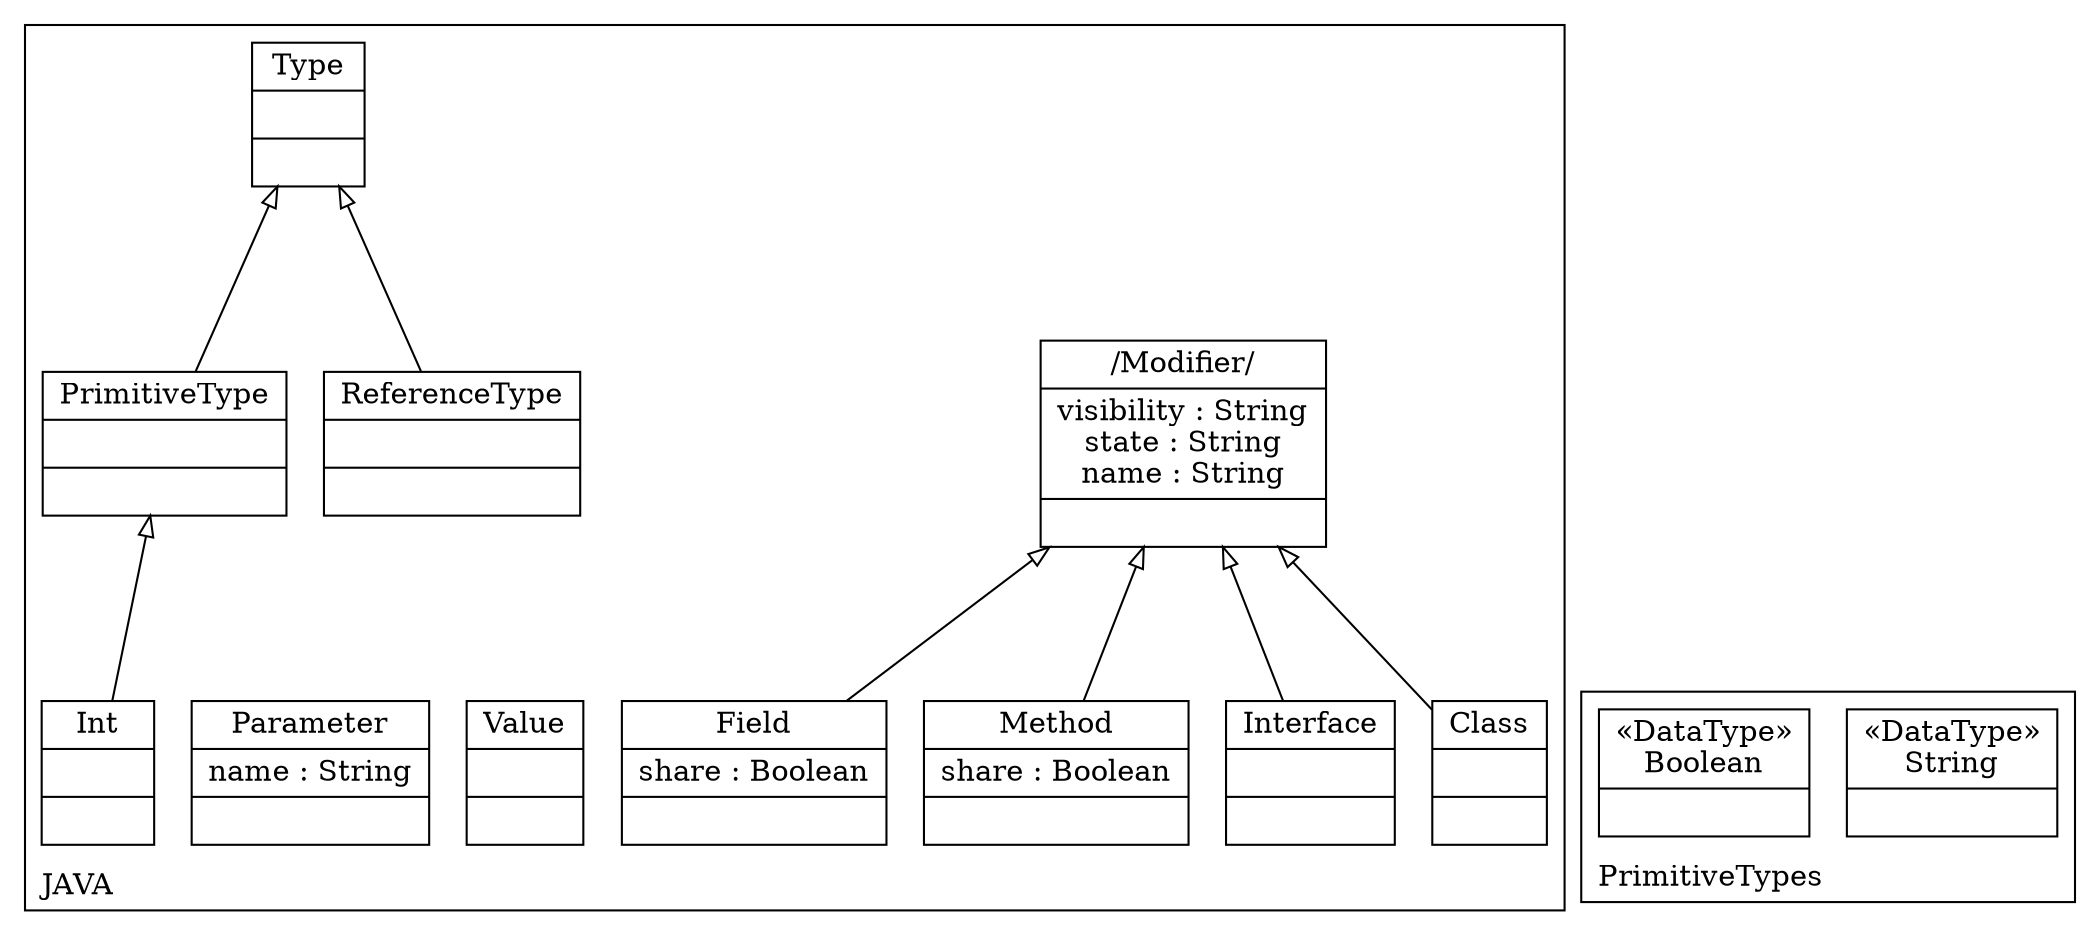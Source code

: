digraph "KM3 Model in DOT" {
graph[rankdir=BT,labeljust=l,labelloc=t,nodeSep=0.75,compound=true];
 subgraph "cluster_JAVA"{
labelloc=t
color=black
label=JAVA
 node[shape=record];
Modifier[label="{/Modifier/|visibility : String\nstate : String\nname : String| }"]
;
 node[shape=record];
Class[label="{Class| | }"]
 Class->Modifier[arrowhead=onormal,group=Modifier,minlen=2,constraint=true,]
;
 node[shape=record];
Interface[label="{Interface| | }"]
 Interface->Modifier[arrowhead=onormal,group=Modifier,minlen=2,constraint=true,]
;
 node[shape=record];
Method[label="{Method|share : Boolean| }"]
 Method->Modifier[arrowhead=onormal,group=Modifier,minlen=2,constraint=true,]
;
 node[shape=record];
Field[label="{Field|share : Boolean| }"]
 Field->Modifier[arrowhead=onormal,group=Modifier,minlen=2,constraint=true,]
;
 node[shape=record];
Value[label="{Value| | }"]
;
 node[shape=record];
Parameter[label="{Parameter|name : String| }"]
;
 node[shape=record];
Type[label="{Type| | }"]
;
 node[shape=record];
ReferenceType[label="{ReferenceType| | }"]
 ReferenceType->Type[arrowhead=onormal,group=Type,minlen=2,constraint=true,]
;
 node[shape=record];
PrimitiveType[label="{PrimitiveType| | }"]
 PrimitiveType->Type[arrowhead=onormal,group=Type,minlen=2,constraint=true,]
;
 node[shape=record];
Int[label="{Int| | }"]
 Int->PrimitiveType[arrowhead=onormal,group=PrimitiveType,minlen=2,constraint=true,]
;

} subgraph "cluster_PrimitiveTypes"{
labelloc=t
color=black
label=PrimitiveTypes
 node[shape=record];
String[label="{&#171;DataType&#187;\nString|}"]
;
 node[shape=record];
Boolean[label="{&#171;DataType&#187;\nBoolean|}"]
;

}
}